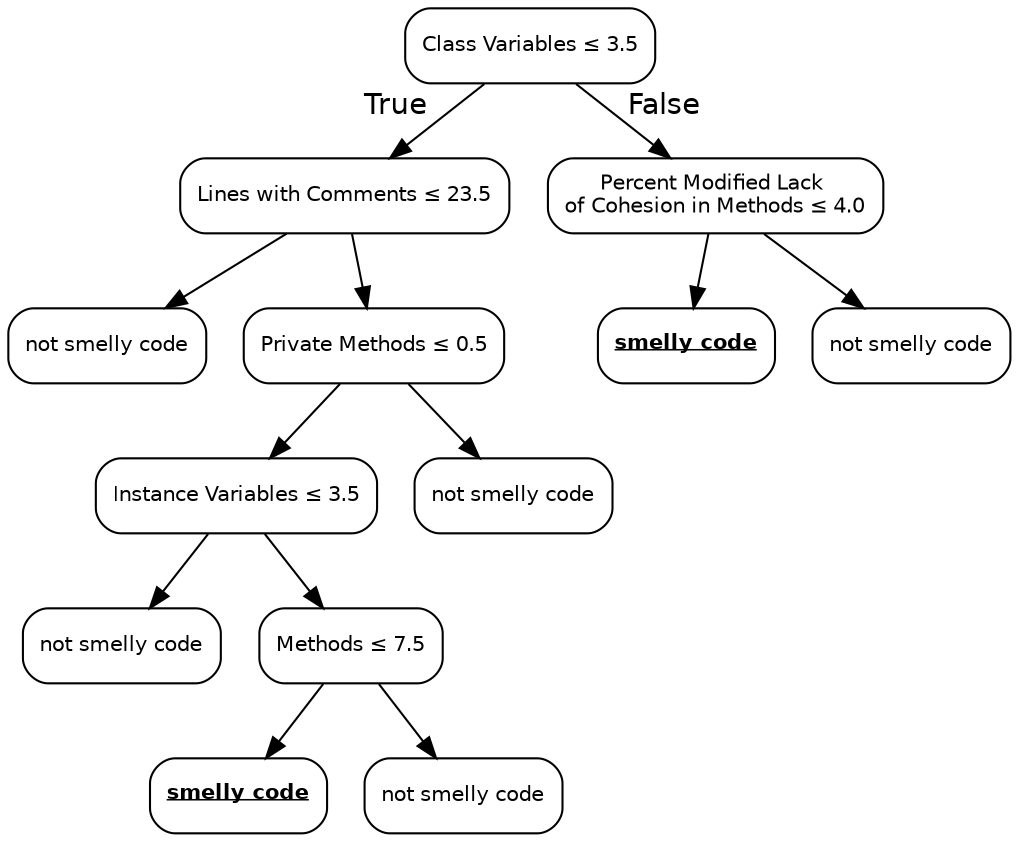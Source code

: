 digraph Tree {
node [color="black", fontname=helvetica, shape=box, style="rounded", width=0.5, fontsize=10];
edge [fontname=helvetica];
0 [label=<Class Variables &le; 3.5>];
1 [label=<Lines with Comments &le; 23.5>];
0 -> 1  [headlabel="True", labelangle=45, labeldistance="2.5"];
3 [label=<not smelly code>];
1 -> 3;
4 [label=<Private Methods &le; 0.5>];
1 -> 4;
7 [label=<Instance Variables &le; 3.5>];
4 -> 7;
9 [label=<not smelly code>];
7 -> 9;
10 [label=<Methods &le; 7.5>];
7 -> 10;
11 [label=<<u><b>smelly code</b></u>>];
10 -> 11;
12 [label=<not smelly code>];
10 -> 12;
8 [label=<not smelly code>];
4 -> 8;
2 [label=<Percent Modified Lack <br/>of Cohesion in Methods &le; 4.0>];
0 -> 2  [headlabel="False", labelangle="-45", labeldistance="2.5"];
5 [label=<<u><b>smelly code</b></u>>];
2 -> 5;
6 [label=<not smelly code>];
2 -> 6;
}
